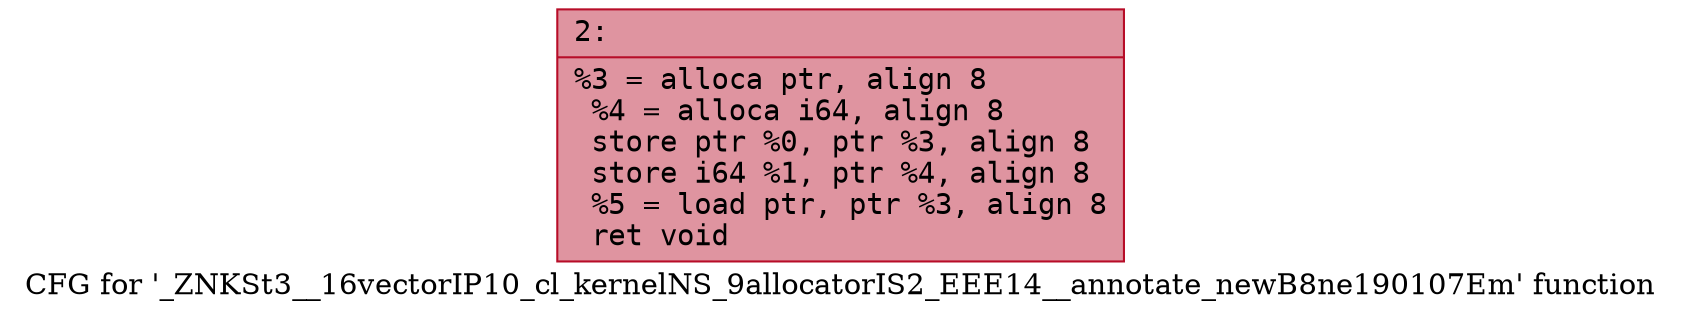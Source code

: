 digraph "CFG for '_ZNKSt3__16vectorIP10_cl_kernelNS_9allocatorIS2_EEE14__annotate_newB8ne190107Em' function" {
	label="CFG for '_ZNKSt3__16vectorIP10_cl_kernelNS_9allocatorIS2_EEE14__annotate_newB8ne190107Em' function";

	Node0x6000005c1900 [shape=record,color="#b70d28ff", style=filled, fillcolor="#b70d2870" fontname="Courier",label="{2:\l|  %3 = alloca ptr, align 8\l  %4 = alloca i64, align 8\l  store ptr %0, ptr %3, align 8\l  store i64 %1, ptr %4, align 8\l  %5 = load ptr, ptr %3, align 8\l  ret void\l}"];
}
